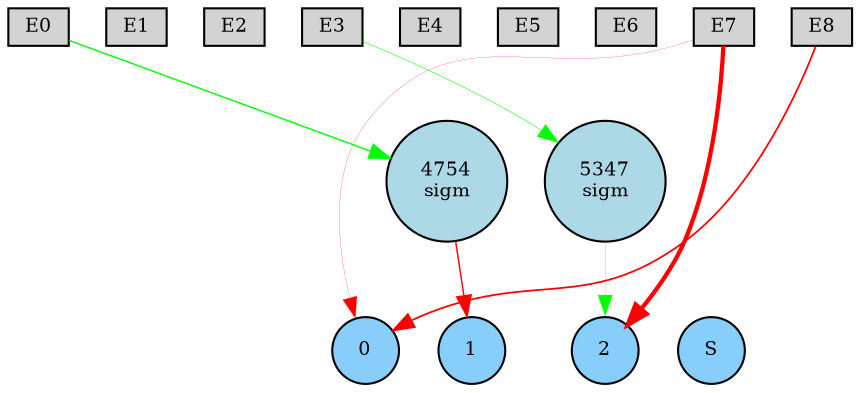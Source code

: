 digraph {
	node [fontsize=9 height=0.2 shape=circle width=0.2]
	subgraph inputs {
		node [shape=box style=filled]
		rank=source
		E0 [fillcolor=lightgray]
		E1 [fillcolor=lightgray]
		E0 -> E1 [style=invis]
		E2 [fillcolor=lightgray]
		E1 -> E2 [style=invis]
		E3 [fillcolor=lightgray]
		E2 -> E3 [style=invis]
		E4 [fillcolor=lightgray]
		E3 -> E4 [style=invis]
		E5 [fillcolor=lightgray]
		E4 -> E5 [style=invis]
		E6 [fillcolor=lightgray]
		E5 -> E6 [style=invis]
		E7 [fillcolor=lightgray]
		E6 -> E7 [style=invis]
		E8 [fillcolor=lightgray]
		E7 -> E8 [style=invis]
	}
	subgraph outputs {
		node [style=filled]
		rank=sink
		0 [fillcolor=lightskyblue fontsize=9 height=0.2 shape=circle width=0.2]
		1 [fillcolor=lightskyblue fontsize=9 height=0.2 shape=circle width=0.2]
		0 -> 1 [style=invis]
		2 [fillcolor=lightskyblue fontsize=9 height=0.2 shape=circle width=0.2]
		1 -> 2 [style=invis]
		S [fillcolor=lightskyblue fontsize=9 height=0.2 shape=circle width=0.2]
		2 -> S [style=invis]
	}
	5347 [label="5347
sigm" fillcolor=lightblue style=filled]
	4754 [label="4754
sigm" fillcolor=lightblue style=filled]
	E8 -> 0 [color=red penwidth=0.8512433053385032 style=solid]
	E7 -> 2 [color=red penwidth=2.0592509431512993 style=solid]
	E0 -> 4754 [color=green penwidth=0.6909208379108303 style=solid]
	4754 -> 1 [color=red penwidth=0.69583623932754 style=solid]
	E7 -> 0 [color=red penwidth=0.10549338457159106 style=solid]
	E3 -> 5347 [color=green penwidth=0.2584257550254364 style=solid]
	5347 -> 2 [color=green penwidth=0.1093363062508991 style=solid]
}
